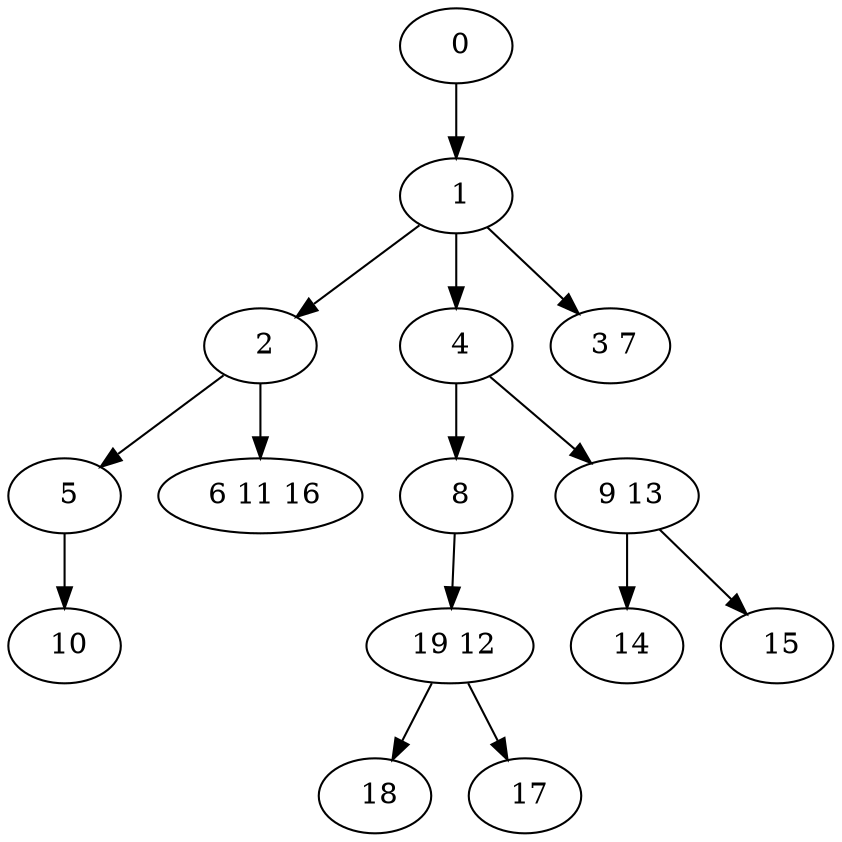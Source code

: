 digraph mytree {
" 0" -> " 1";
" 1" -> " 2";
" 1" -> " 4";
" 1" -> " 3 7";
" 2" -> " 5";
" 2" -> " 6 11 16";
" 4" -> " 8";
" 4" -> " 9 13";
" 3 7";
" 5" -> " 10";
" 6 11 16";
" 8" -> " 19 12";
" 9 13" -> " 14";
" 9 13" -> " 15";
" 14";
" 15";
" 18";
" 19 12" -> " 18";
" 19 12" -> " 17";
" 10";
" 17";
}
